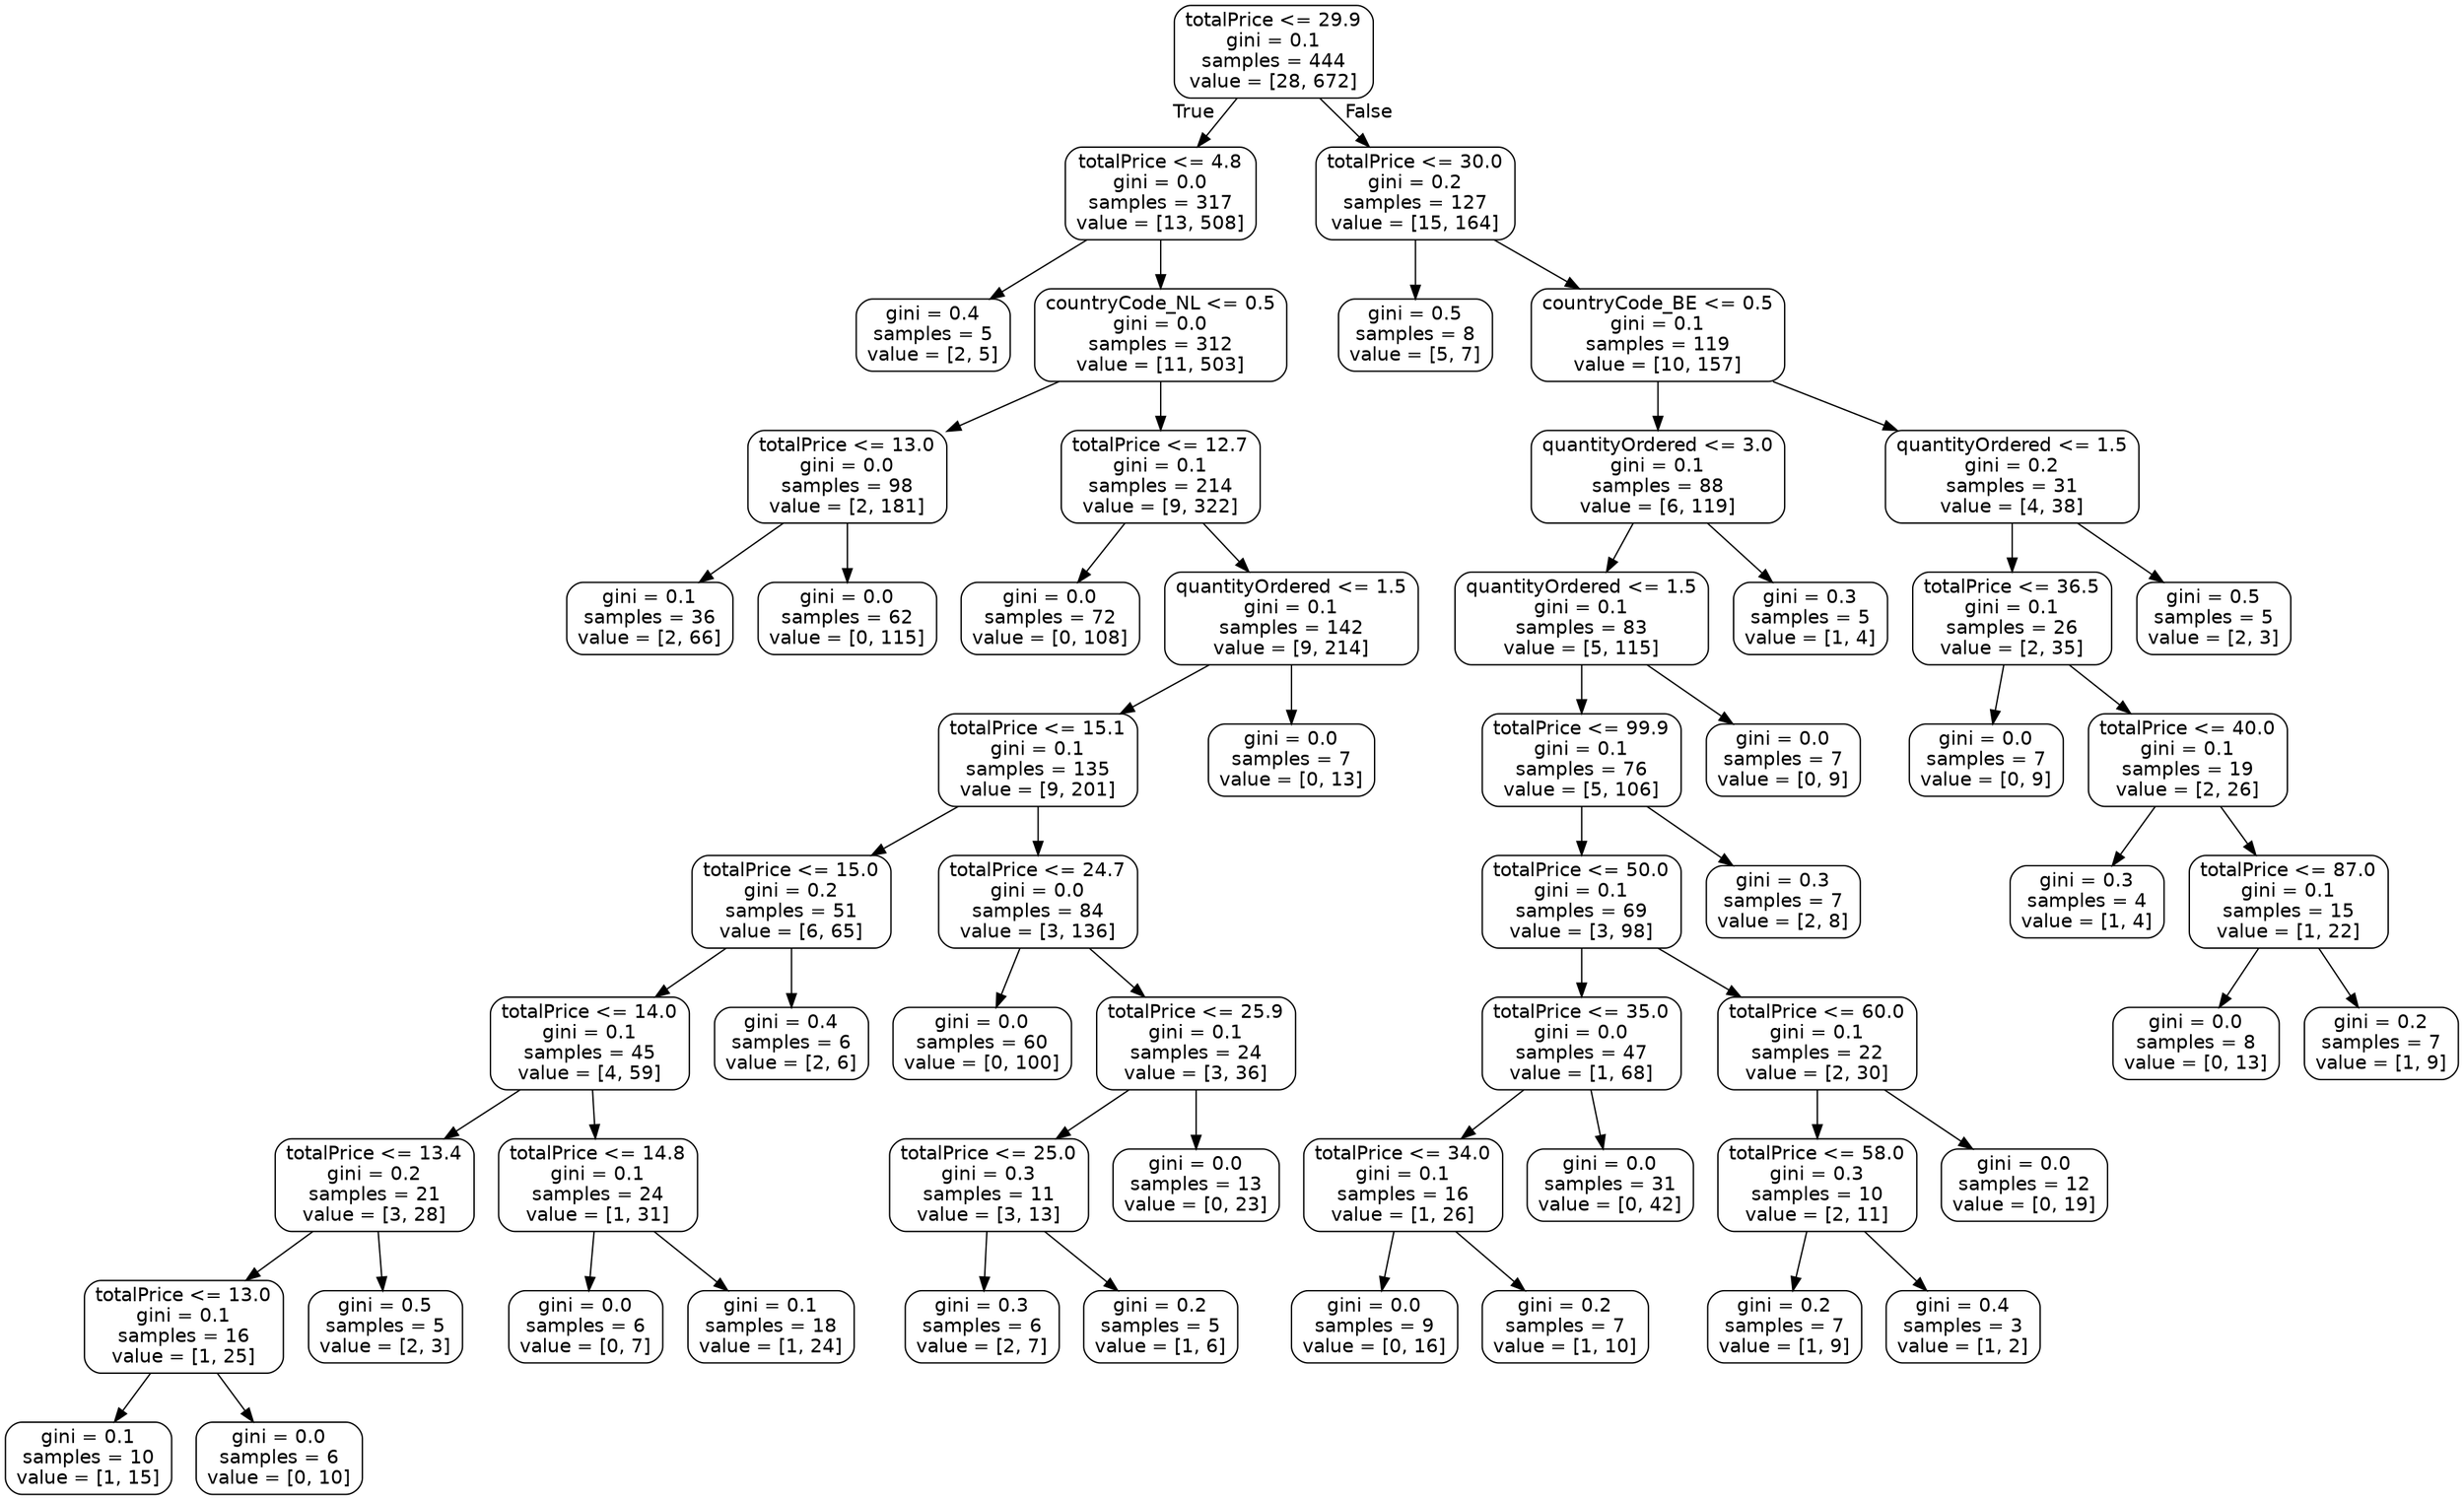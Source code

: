 digraph Tree {
node [shape=box, style="rounded", color="black", fontname=helvetica] ;
edge [fontname=helvetica] ;
0 [label="totalPrice <= 29.9\ngini = 0.1\nsamples = 444\nvalue = [28, 672]"] ;
1 [label="totalPrice <= 4.8\ngini = 0.0\nsamples = 317\nvalue = [13, 508]"] ;
0 -> 1 [labeldistance=2.5, labelangle=45, headlabel="True"] ;
2 [label="gini = 0.4\nsamples = 5\nvalue = [2, 5]"] ;
1 -> 2 ;
3 [label="countryCode_NL <= 0.5\ngini = 0.0\nsamples = 312\nvalue = [11, 503]"] ;
1 -> 3 ;
4 [label="totalPrice <= 13.0\ngini = 0.0\nsamples = 98\nvalue = [2, 181]"] ;
3 -> 4 ;
5 [label="gini = 0.1\nsamples = 36\nvalue = [2, 66]"] ;
4 -> 5 ;
6 [label="gini = 0.0\nsamples = 62\nvalue = [0, 115]"] ;
4 -> 6 ;
7 [label="totalPrice <= 12.7\ngini = 0.1\nsamples = 214\nvalue = [9, 322]"] ;
3 -> 7 ;
8 [label="gini = 0.0\nsamples = 72\nvalue = [0, 108]"] ;
7 -> 8 ;
9 [label="quantityOrdered <= 1.5\ngini = 0.1\nsamples = 142\nvalue = [9, 214]"] ;
7 -> 9 ;
10 [label="totalPrice <= 15.1\ngini = 0.1\nsamples = 135\nvalue = [9, 201]"] ;
9 -> 10 ;
11 [label="totalPrice <= 15.0\ngini = 0.2\nsamples = 51\nvalue = [6, 65]"] ;
10 -> 11 ;
12 [label="totalPrice <= 14.0\ngini = 0.1\nsamples = 45\nvalue = [4, 59]"] ;
11 -> 12 ;
13 [label="totalPrice <= 13.4\ngini = 0.2\nsamples = 21\nvalue = [3, 28]"] ;
12 -> 13 ;
14 [label="totalPrice <= 13.0\ngini = 0.1\nsamples = 16\nvalue = [1, 25]"] ;
13 -> 14 ;
15 [label="gini = 0.1\nsamples = 10\nvalue = [1, 15]"] ;
14 -> 15 ;
16 [label="gini = 0.0\nsamples = 6\nvalue = [0, 10]"] ;
14 -> 16 ;
17 [label="gini = 0.5\nsamples = 5\nvalue = [2, 3]"] ;
13 -> 17 ;
18 [label="totalPrice <= 14.8\ngini = 0.1\nsamples = 24\nvalue = [1, 31]"] ;
12 -> 18 ;
19 [label="gini = 0.0\nsamples = 6\nvalue = [0, 7]"] ;
18 -> 19 ;
20 [label="gini = 0.1\nsamples = 18\nvalue = [1, 24]"] ;
18 -> 20 ;
21 [label="gini = 0.4\nsamples = 6\nvalue = [2, 6]"] ;
11 -> 21 ;
22 [label="totalPrice <= 24.7\ngini = 0.0\nsamples = 84\nvalue = [3, 136]"] ;
10 -> 22 ;
23 [label="gini = 0.0\nsamples = 60\nvalue = [0, 100]"] ;
22 -> 23 ;
24 [label="totalPrice <= 25.9\ngini = 0.1\nsamples = 24\nvalue = [3, 36]"] ;
22 -> 24 ;
25 [label="totalPrice <= 25.0\ngini = 0.3\nsamples = 11\nvalue = [3, 13]"] ;
24 -> 25 ;
26 [label="gini = 0.3\nsamples = 6\nvalue = [2, 7]"] ;
25 -> 26 ;
27 [label="gini = 0.2\nsamples = 5\nvalue = [1, 6]"] ;
25 -> 27 ;
28 [label="gini = 0.0\nsamples = 13\nvalue = [0, 23]"] ;
24 -> 28 ;
29 [label="gini = 0.0\nsamples = 7\nvalue = [0, 13]"] ;
9 -> 29 ;
30 [label="totalPrice <= 30.0\ngini = 0.2\nsamples = 127\nvalue = [15, 164]"] ;
0 -> 30 [labeldistance=2.5, labelangle=-45, headlabel="False"] ;
31 [label="gini = 0.5\nsamples = 8\nvalue = [5, 7]"] ;
30 -> 31 ;
32 [label="countryCode_BE <= 0.5\ngini = 0.1\nsamples = 119\nvalue = [10, 157]"] ;
30 -> 32 ;
33 [label="quantityOrdered <= 3.0\ngini = 0.1\nsamples = 88\nvalue = [6, 119]"] ;
32 -> 33 ;
34 [label="quantityOrdered <= 1.5\ngini = 0.1\nsamples = 83\nvalue = [5, 115]"] ;
33 -> 34 ;
35 [label="totalPrice <= 99.9\ngini = 0.1\nsamples = 76\nvalue = [5, 106]"] ;
34 -> 35 ;
36 [label="totalPrice <= 50.0\ngini = 0.1\nsamples = 69\nvalue = [3, 98]"] ;
35 -> 36 ;
37 [label="totalPrice <= 35.0\ngini = 0.0\nsamples = 47\nvalue = [1, 68]"] ;
36 -> 37 ;
38 [label="totalPrice <= 34.0\ngini = 0.1\nsamples = 16\nvalue = [1, 26]"] ;
37 -> 38 ;
39 [label="gini = 0.0\nsamples = 9\nvalue = [0, 16]"] ;
38 -> 39 ;
40 [label="gini = 0.2\nsamples = 7\nvalue = [1, 10]"] ;
38 -> 40 ;
41 [label="gini = 0.0\nsamples = 31\nvalue = [0, 42]"] ;
37 -> 41 ;
42 [label="totalPrice <= 60.0\ngini = 0.1\nsamples = 22\nvalue = [2, 30]"] ;
36 -> 42 ;
43 [label="totalPrice <= 58.0\ngini = 0.3\nsamples = 10\nvalue = [2, 11]"] ;
42 -> 43 ;
44 [label="gini = 0.2\nsamples = 7\nvalue = [1, 9]"] ;
43 -> 44 ;
45 [label="gini = 0.4\nsamples = 3\nvalue = [1, 2]"] ;
43 -> 45 ;
46 [label="gini = 0.0\nsamples = 12\nvalue = [0, 19]"] ;
42 -> 46 ;
47 [label="gini = 0.3\nsamples = 7\nvalue = [2, 8]"] ;
35 -> 47 ;
48 [label="gini = 0.0\nsamples = 7\nvalue = [0, 9]"] ;
34 -> 48 ;
49 [label="gini = 0.3\nsamples = 5\nvalue = [1, 4]"] ;
33 -> 49 ;
50 [label="quantityOrdered <= 1.5\ngini = 0.2\nsamples = 31\nvalue = [4, 38]"] ;
32 -> 50 ;
51 [label="totalPrice <= 36.5\ngini = 0.1\nsamples = 26\nvalue = [2, 35]"] ;
50 -> 51 ;
52 [label="gini = 0.0\nsamples = 7\nvalue = [0, 9]"] ;
51 -> 52 ;
53 [label="totalPrice <= 40.0\ngini = 0.1\nsamples = 19\nvalue = [2, 26]"] ;
51 -> 53 ;
54 [label="gini = 0.3\nsamples = 4\nvalue = [1, 4]"] ;
53 -> 54 ;
55 [label="totalPrice <= 87.0\ngini = 0.1\nsamples = 15\nvalue = [1, 22]"] ;
53 -> 55 ;
56 [label="gini = 0.0\nsamples = 8\nvalue = [0, 13]"] ;
55 -> 56 ;
57 [label="gini = 0.2\nsamples = 7\nvalue = [1, 9]"] ;
55 -> 57 ;
58 [label="gini = 0.5\nsamples = 5\nvalue = [2, 3]"] ;
50 -> 58 ;
}
